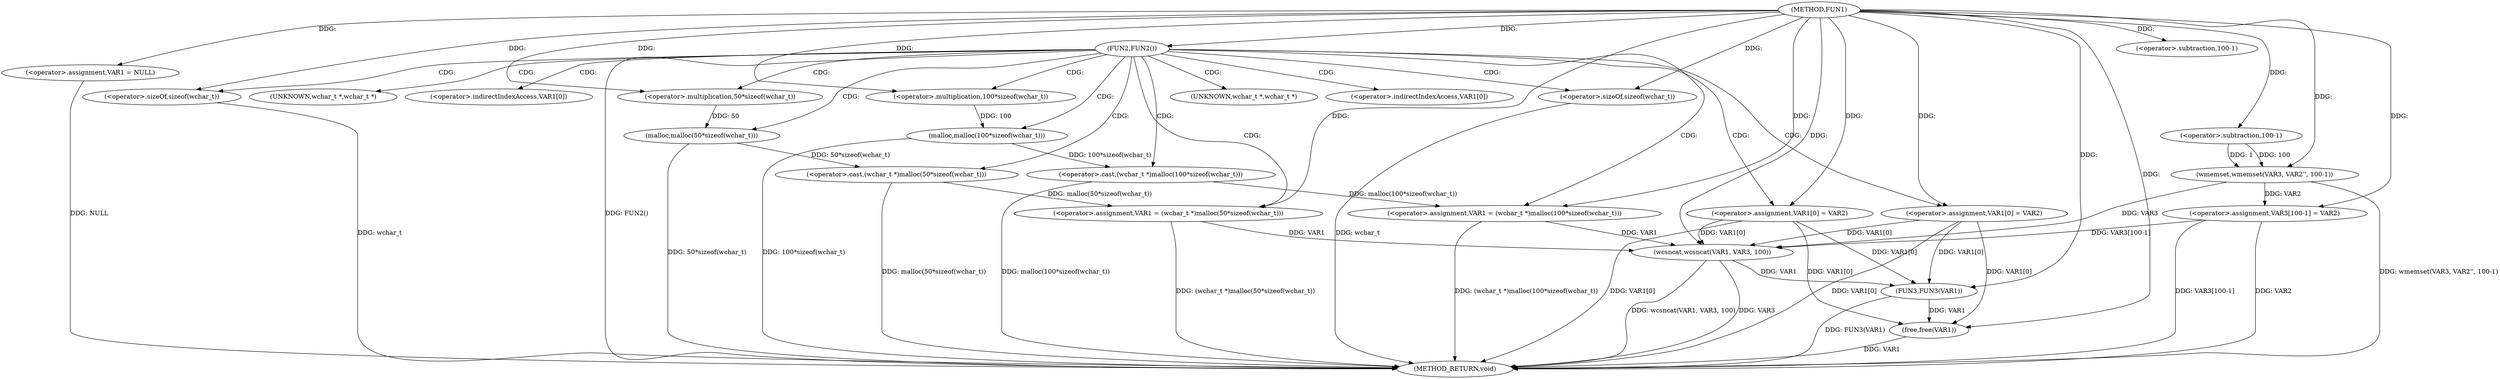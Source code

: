 digraph FUN1 {  
"1000100" [label = "(METHOD,FUN1)" ]
"1000162" [label = "(METHOD_RETURN,void)" ]
"1000103" [label = "(<operator>.assignment,VAR1 = NULL)" ]
"1000107" [label = "(FUN2,FUN2())" ]
"1000109" [label = "(<operator>.assignment,VAR1 = (wchar_t *)malloc(50*sizeof(wchar_t)))" ]
"1000111" [label = "(<operator>.cast,(wchar_t *)malloc(50*sizeof(wchar_t)))" ]
"1000113" [label = "(malloc,malloc(50*sizeof(wchar_t)))" ]
"1000114" [label = "(<operator>.multiplication,50*sizeof(wchar_t))" ]
"1000116" [label = "(<operator>.sizeOf,sizeof(wchar_t))" ]
"1000118" [label = "(<operator>.assignment,VAR1[0] = VAR2)" ]
"1000125" [label = "(<operator>.assignment,VAR1 = (wchar_t *)malloc(100*sizeof(wchar_t)))" ]
"1000127" [label = "(<operator>.cast,(wchar_t *)malloc(100*sizeof(wchar_t)))" ]
"1000129" [label = "(malloc,malloc(100*sizeof(wchar_t)))" ]
"1000130" [label = "(<operator>.multiplication,100*sizeof(wchar_t))" ]
"1000132" [label = "(<operator>.sizeOf,sizeof(wchar_t))" ]
"1000134" [label = "(<operator>.assignment,VAR1[0] = VAR2)" ]
"1000141" [label = "(wmemset,wmemset(VAR3, VAR2'', 100-1))" ]
"1000144" [label = "(<operator>.subtraction,100-1)" ]
"1000147" [label = "(<operator>.assignment,VAR3[100-1] = VAR2)" ]
"1000150" [label = "(<operator>.subtraction,100-1)" ]
"1000154" [label = "(wcsncat,wcsncat(VAR1, VAR3, 100))" ]
"1000158" [label = "(FUN3,FUN3(VAR1))" ]
"1000160" [label = "(free,free(VAR1))" ]
"1000112" [label = "(UNKNOWN,wchar_t *,wchar_t *)" ]
"1000119" [label = "(<operator>.indirectIndexAccess,VAR1[0])" ]
"1000128" [label = "(UNKNOWN,wchar_t *,wchar_t *)" ]
"1000135" [label = "(<operator>.indirectIndexAccess,VAR1[0])" ]
  "1000116" -> "1000162"  [ label = "DDG: wchar_t"] 
  "1000129" -> "1000162"  [ label = "DDG: 100*sizeof(wchar_t)"] 
  "1000107" -> "1000162"  [ label = "DDG: FUN2()"] 
  "1000103" -> "1000162"  [ label = "DDG: NULL"] 
  "1000147" -> "1000162"  [ label = "DDG: VAR3[100-1]"] 
  "1000132" -> "1000162"  [ label = "DDG: wchar_t"] 
  "1000154" -> "1000162"  [ label = "DDG: wcsncat(VAR1, VAR3, 100)"] 
  "1000154" -> "1000162"  [ label = "DDG: VAR3"] 
  "1000118" -> "1000162"  [ label = "DDG: VAR1[0]"] 
  "1000113" -> "1000162"  [ label = "DDG: 50*sizeof(wchar_t)"] 
  "1000141" -> "1000162"  [ label = "DDG: wmemset(VAR3, VAR2'', 100-1)"] 
  "1000127" -> "1000162"  [ label = "DDG: malloc(100*sizeof(wchar_t))"] 
  "1000158" -> "1000162"  [ label = "DDG: FUN3(VAR1)"] 
  "1000125" -> "1000162"  [ label = "DDG: (wchar_t *)malloc(100*sizeof(wchar_t))"] 
  "1000147" -> "1000162"  [ label = "DDG: VAR2"] 
  "1000134" -> "1000162"  [ label = "DDG: VAR1[0]"] 
  "1000111" -> "1000162"  [ label = "DDG: malloc(50*sizeof(wchar_t))"] 
  "1000109" -> "1000162"  [ label = "DDG: (wchar_t *)malloc(50*sizeof(wchar_t))"] 
  "1000160" -> "1000162"  [ label = "DDG: VAR1"] 
  "1000100" -> "1000103"  [ label = "DDG: "] 
  "1000100" -> "1000107"  [ label = "DDG: "] 
  "1000111" -> "1000109"  [ label = "DDG: malloc(50*sizeof(wchar_t))"] 
  "1000100" -> "1000109"  [ label = "DDG: "] 
  "1000113" -> "1000111"  [ label = "DDG: 50*sizeof(wchar_t)"] 
  "1000114" -> "1000113"  [ label = "DDG: 50"] 
  "1000100" -> "1000114"  [ label = "DDG: "] 
  "1000100" -> "1000116"  [ label = "DDG: "] 
  "1000100" -> "1000118"  [ label = "DDG: "] 
  "1000127" -> "1000125"  [ label = "DDG: malloc(100*sizeof(wchar_t))"] 
  "1000100" -> "1000125"  [ label = "DDG: "] 
  "1000129" -> "1000127"  [ label = "DDG: 100*sizeof(wchar_t)"] 
  "1000130" -> "1000129"  [ label = "DDG: 100"] 
  "1000100" -> "1000130"  [ label = "DDG: "] 
  "1000100" -> "1000132"  [ label = "DDG: "] 
  "1000100" -> "1000134"  [ label = "DDG: "] 
  "1000100" -> "1000141"  [ label = "DDG: "] 
  "1000144" -> "1000141"  [ label = "DDG: 100"] 
  "1000144" -> "1000141"  [ label = "DDG: 1"] 
  "1000100" -> "1000144"  [ label = "DDG: "] 
  "1000141" -> "1000147"  [ label = "DDG: VAR2"] 
  "1000100" -> "1000147"  [ label = "DDG: "] 
  "1000100" -> "1000150"  [ label = "DDG: "] 
  "1000125" -> "1000154"  [ label = "DDG: VAR1"] 
  "1000118" -> "1000154"  [ label = "DDG: VAR1[0]"] 
  "1000134" -> "1000154"  [ label = "DDG: VAR1[0]"] 
  "1000109" -> "1000154"  [ label = "DDG: VAR1"] 
  "1000100" -> "1000154"  [ label = "DDG: "] 
  "1000141" -> "1000154"  [ label = "DDG: VAR3"] 
  "1000147" -> "1000154"  [ label = "DDG: VAR3[100-1]"] 
  "1000154" -> "1000158"  [ label = "DDG: VAR1"] 
  "1000134" -> "1000158"  [ label = "DDG: VAR1[0]"] 
  "1000118" -> "1000158"  [ label = "DDG: VAR1[0]"] 
  "1000100" -> "1000158"  [ label = "DDG: "] 
  "1000158" -> "1000160"  [ label = "DDG: VAR1"] 
  "1000134" -> "1000160"  [ label = "DDG: VAR1[0]"] 
  "1000118" -> "1000160"  [ label = "DDG: VAR1[0]"] 
  "1000100" -> "1000160"  [ label = "DDG: "] 
  "1000107" -> "1000112"  [ label = "CDG: "] 
  "1000107" -> "1000125"  [ label = "CDG: "] 
  "1000107" -> "1000116"  [ label = "CDG: "] 
  "1000107" -> "1000113"  [ label = "CDG: "] 
  "1000107" -> "1000127"  [ label = "CDG: "] 
  "1000107" -> "1000111"  [ label = "CDG: "] 
  "1000107" -> "1000132"  [ label = "CDG: "] 
  "1000107" -> "1000109"  [ label = "CDG: "] 
  "1000107" -> "1000128"  [ label = "CDG: "] 
  "1000107" -> "1000129"  [ label = "CDG: "] 
  "1000107" -> "1000119"  [ label = "CDG: "] 
  "1000107" -> "1000130"  [ label = "CDG: "] 
  "1000107" -> "1000135"  [ label = "CDG: "] 
  "1000107" -> "1000114"  [ label = "CDG: "] 
  "1000107" -> "1000118"  [ label = "CDG: "] 
  "1000107" -> "1000134"  [ label = "CDG: "] 
}

